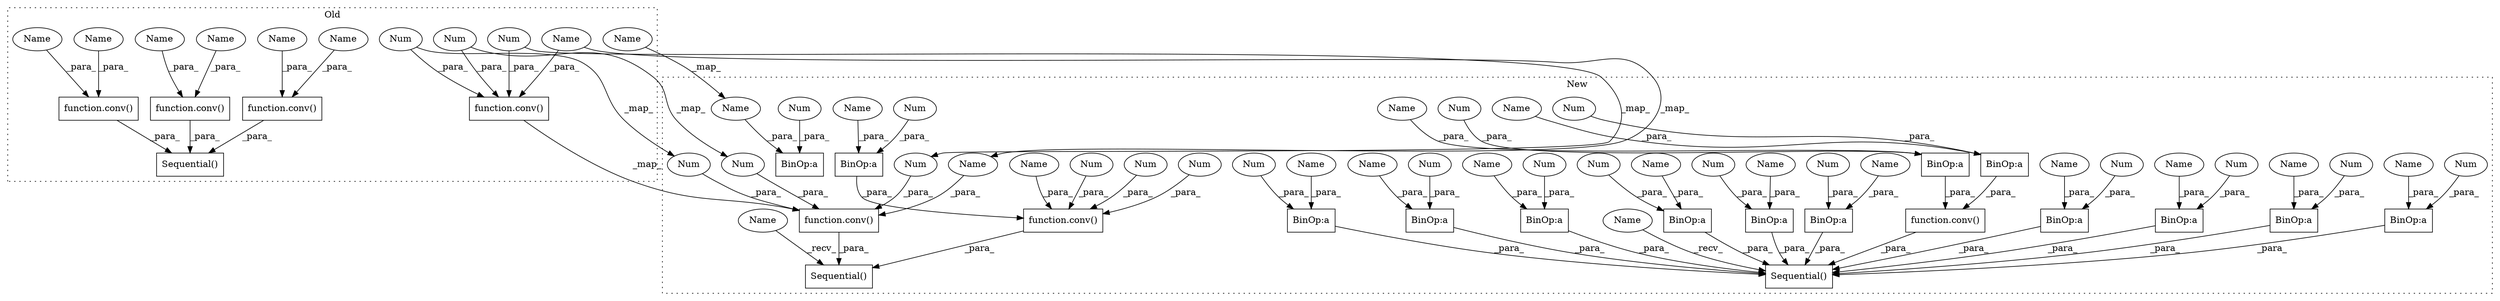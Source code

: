 digraph G {
subgraph cluster0 {
1 [label="function.conv()" a="75" s="1163,1172" l="5,1" shape="box"];
3 [label="function.conv()" a="75" s="1067,1076" l="5,1" shape="box"];
4 [label="Sequential()" a="75" s="968,1173" l="27,11" shape="box"];
21 [label="function.conv()" a="75" s="915,941" l="5,1" shape="box"];
23 [label="Num" a="76" s="937" l="1" shape="ellipse"];
25 [label="Num" a="76" s="940" l="1" shape="ellipse"];
27 [label="Num" a="76" s="934" l="1" shape="ellipse"];
47 [label="function.conv()" a="75" s="995,1004" l="5,1" shape="box"];
64 [label="Name" a="87" s="1072" l="1" shape="ellipse"];
65 [label="Name" a="87" s="1003" l="1" shape="ellipse"];
66 [label="Name" a="87" s="1224" l="1" shape="ellipse"];
67 [label="Name" a="87" s="1168" l="1" shape="ellipse"];
68 [label="Name" a="87" s="1075" l="1" shape="ellipse"];
69 [label="Name" a="87" s="931" l="1" shape="ellipse"];
70 [label="Name" a="87" s="1000" l="1" shape="ellipse"];
71 [label="Name" a="87" s="1171" l="1" shape="ellipse"];
label = "Old";
style="dotted";
}
subgraph cluster1 {
2 [label="Sequential()" a="75" s="1045,1226" l="27,11" shape="box"];
5 [label="BinOp:a" a="82" s="1078" l="1" shape="box"];
6 [label="BinOp:a" a="82" s="1106" l="1" shape="box"];
7 [label="BinOp:a" a="82" s="1190" l="1" shape="box"];
8 [label="BinOp:a" a="82" s="1167" l="1" shape="box"];
9 [label="BinOp:a" a="82" s="1223" l="1" shape="box"];
10 [label="BinOp:a" a="82" s="1111" l="1" shape="box"];
11 [label="BinOp:a" a="82" s="1195" l="1" shape="box"];
12 [label="BinOp:a" a="82" s="1139" l="1" shape="box"];
13 [label="BinOp:a" a="82" s="1083" l="1" shape="box"];
14 [label="BinOp:a" a="82" s="1218" l="1" shape="box"];
15 [label="BinOp:a" a="82" s="1162" l="1" shape="box"];
16 [label="BinOp:a" a="82" s="1134" l="1" shape="box"];
17 [label="BinOp:a" a="82" s="992" l="1" shape="box"];
18 [label="Sequential()" a="75" s="915,1004" l="27,15" shape="box"];
19 [label="BinOp:a" a="82" s="1287" l="1" shape="box"];
20 [label="function.conv()" a="75" s="942,968" l="5,1" shape="box"];
22 [label="Num" a="76" s="967" l="1" shape="ellipse"];
24 [label="Num" a="76" s="964" l="1" shape="ellipse"];
26 [label="Num" a="76" s="961" l="1" shape="ellipse"];
28 [label="Num" a="76" s="1082" l="1" shape="ellipse"];
29 [label="Num" a="76" s="991" l="1" shape="ellipse"];
30 [label="Num" a="76" s="1194" l="1" shape="ellipse"];
31 [label="Num" a="76" s="1077" l="1" shape="ellipse"];
32 [label="Num" a="76" s="1286" l="1" shape="ellipse"];
33 [label="Num" a="76" s="1217" l="1" shape="ellipse"];
34 [label="Num" a="76" s="1138" l="1" shape="ellipse"];
35 [label="Num" a="76" s="1166" l="1" shape="ellipse"];
36 [label="Num" a="76" s="1110" l="1" shape="ellipse"];
37 [label="Num" a="76" s="1189" l="1" shape="ellipse"];
38 [label="Num" a="76" s="1222" l="1" shape="ellipse"];
39 [label="Num" a="76" s="1161" l="1" shape="ellipse"];
40 [label="Num" a="76" s="1133" l="1" shape="ellipse"];
41 [label="Num" a="76" s="1105" l="1" shape="ellipse"];
42 [label="function.conv()" a="75" s="983,1003" l="5,1" shape="box"];
43 [label="Num" a="76" s="996" l="1" shape="ellipse"];
44 [label="Num" a="76" s="999" l="1" shape="ellipse"];
45 [label="Num" a="76" s="1002" l="1" shape="ellipse"];
46 [label="function.conv()" a="75" s="1100,1113" l="5,1" shape="box"];
48 [label="Name" a="87" s="1288" l="1" shape="ellipse"];
49 [label="Name" a="87" s="993" l="1" shape="ellipse"];
50 [label="Name" a="87" s="1168" l="1" shape="ellipse"];
51 [label="Name" a="87" s="1112" l="1" shape="ellipse"];
52 [label="Name" a="87" s="1196" l="1" shape="ellipse"];
53 [label="Name" a="87" s="1135" l="1" shape="ellipse"];
54 [label="Name" a="87" s="1079" l="1" shape="ellipse"];
55 [label="Name" a="87" s="1224" l="1" shape="ellipse"];
56 [label="Name" a="87" s="1107" l="1" shape="ellipse"];
57 [label="Name" a="87" s="1191" l="1" shape="ellipse"];
58 [label="Name" a="87" s="988" l="1" shape="ellipse"];
59 [label="Name" a="87" s="1219" l="1" shape="ellipse"];
60 [label="Name" a="87" s="1140" l="1" shape="ellipse"];
61 [label="Name" a="87" s="958" l="1" shape="ellipse"];
62 [label="Name" a="87" s="1084" l="1" shape="ellipse"];
63 [label="Name" a="87" s="1163" l="1" shape="ellipse"];
72 [label="Name" a="87" s="1045" l="2" shape="ellipse"];
73 [label="Name" a="87" s="915" l="2" shape="ellipse"];
label = "New";
style="dotted";
}
1 -> 4 [label="_para_"];
3 -> 4 [label="_para_"];
5 -> 2 [label="_para_"];
6 -> 46 [label="_para_"];
7 -> 2 [label="_para_"];
8 -> 2 [label="_para_"];
9 -> 2 [label="_para_"];
10 -> 46 [label="_para_"];
11 -> 2 [label="_para_"];
12 -> 2 [label="_para_"];
13 -> 2 [label="_para_"];
14 -> 2 [label="_para_"];
15 -> 2 [label="_para_"];
16 -> 2 [label="_para_"];
17 -> 42 [label="_para_"];
20 -> 18 [label="_para_"];
21 -> 20 [label="_map_"];
22 -> 20 [label="_para_"];
23 -> 22 [label="_map_"];
23 -> 21 [label="_para_"];
24 -> 20 [label="_para_"];
25 -> 21 [label="_para_"];
25 -> 24 [label="_map_"];
26 -> 20 [label="_para_"];
27 -> 26 [label="_map_"];
27 -> 21 [label="_para_"];
28 -> 13 [label="_para_"];
29 -> 17 [label="_para_"];
30 -> 11 [label="_para_"];
31 -> 5 [label="_para_"];
32 -> 19 [label="_para_"];
33 -> 14 [label="_para_"];
34 -> 12 [label="_para_"];
35 -> 8 [label="_para_"];
36 -> 10 [label="_para_"];
37 -> 7 [label="_para_"];
38 -> 9 [label="_para_"];
39 -> 15 [label="_para_"];
40 -> 16 [label="_para_"];
41 -> 6 [label="_para_"];
42 -> 18 [label="_para_"];
43 -> 42 [label="_para_"];
44 -> 42 [label="_para_"];
45 -> 42 [label="_para_"];
46 -> 2 [label="_para_"];
47 -> 4 [label="_para_"];
48 -> 19 [label="_para_"];
49 -> 17 [label="_para_"];
50 -> 8 [label="_para_"];
51 -> 10 [label="_para_"];
52 -> 11 [label="_para_"];
53 -> 16 [label="_para_"];
54 -> 5 [label="_para_"];
55 -> 9 [label="_para_"];
56 -> 6 [label="_para_"];
57 -> 7 [label="_para_"];
58 -> 42 [label="_para_"];
59 -> 14 [label="_para_"];
60 -> 12 [label="_para_"];
61 -> 20 [label="_para_"];
62 -> 13 [label="_para_"];
63 -> 15 [label="_para_"];
64 -> 3 [label="_para_"];
65 -> 47 [label="_para_"];
66 -> 48 [label="_map_"];
67 -> 1 [label="_para_"];
68 -> 3 [label="_para_"];
69 -> 61 [label="_map_"];
69 -> 21 [label="_para_"];
70 -> 47 [label="_para_"];
71 -> 1 [label="_para_"];
72 -> 2 [label="_recv_"];
73 -> 18 [label="_recv_"];
}
